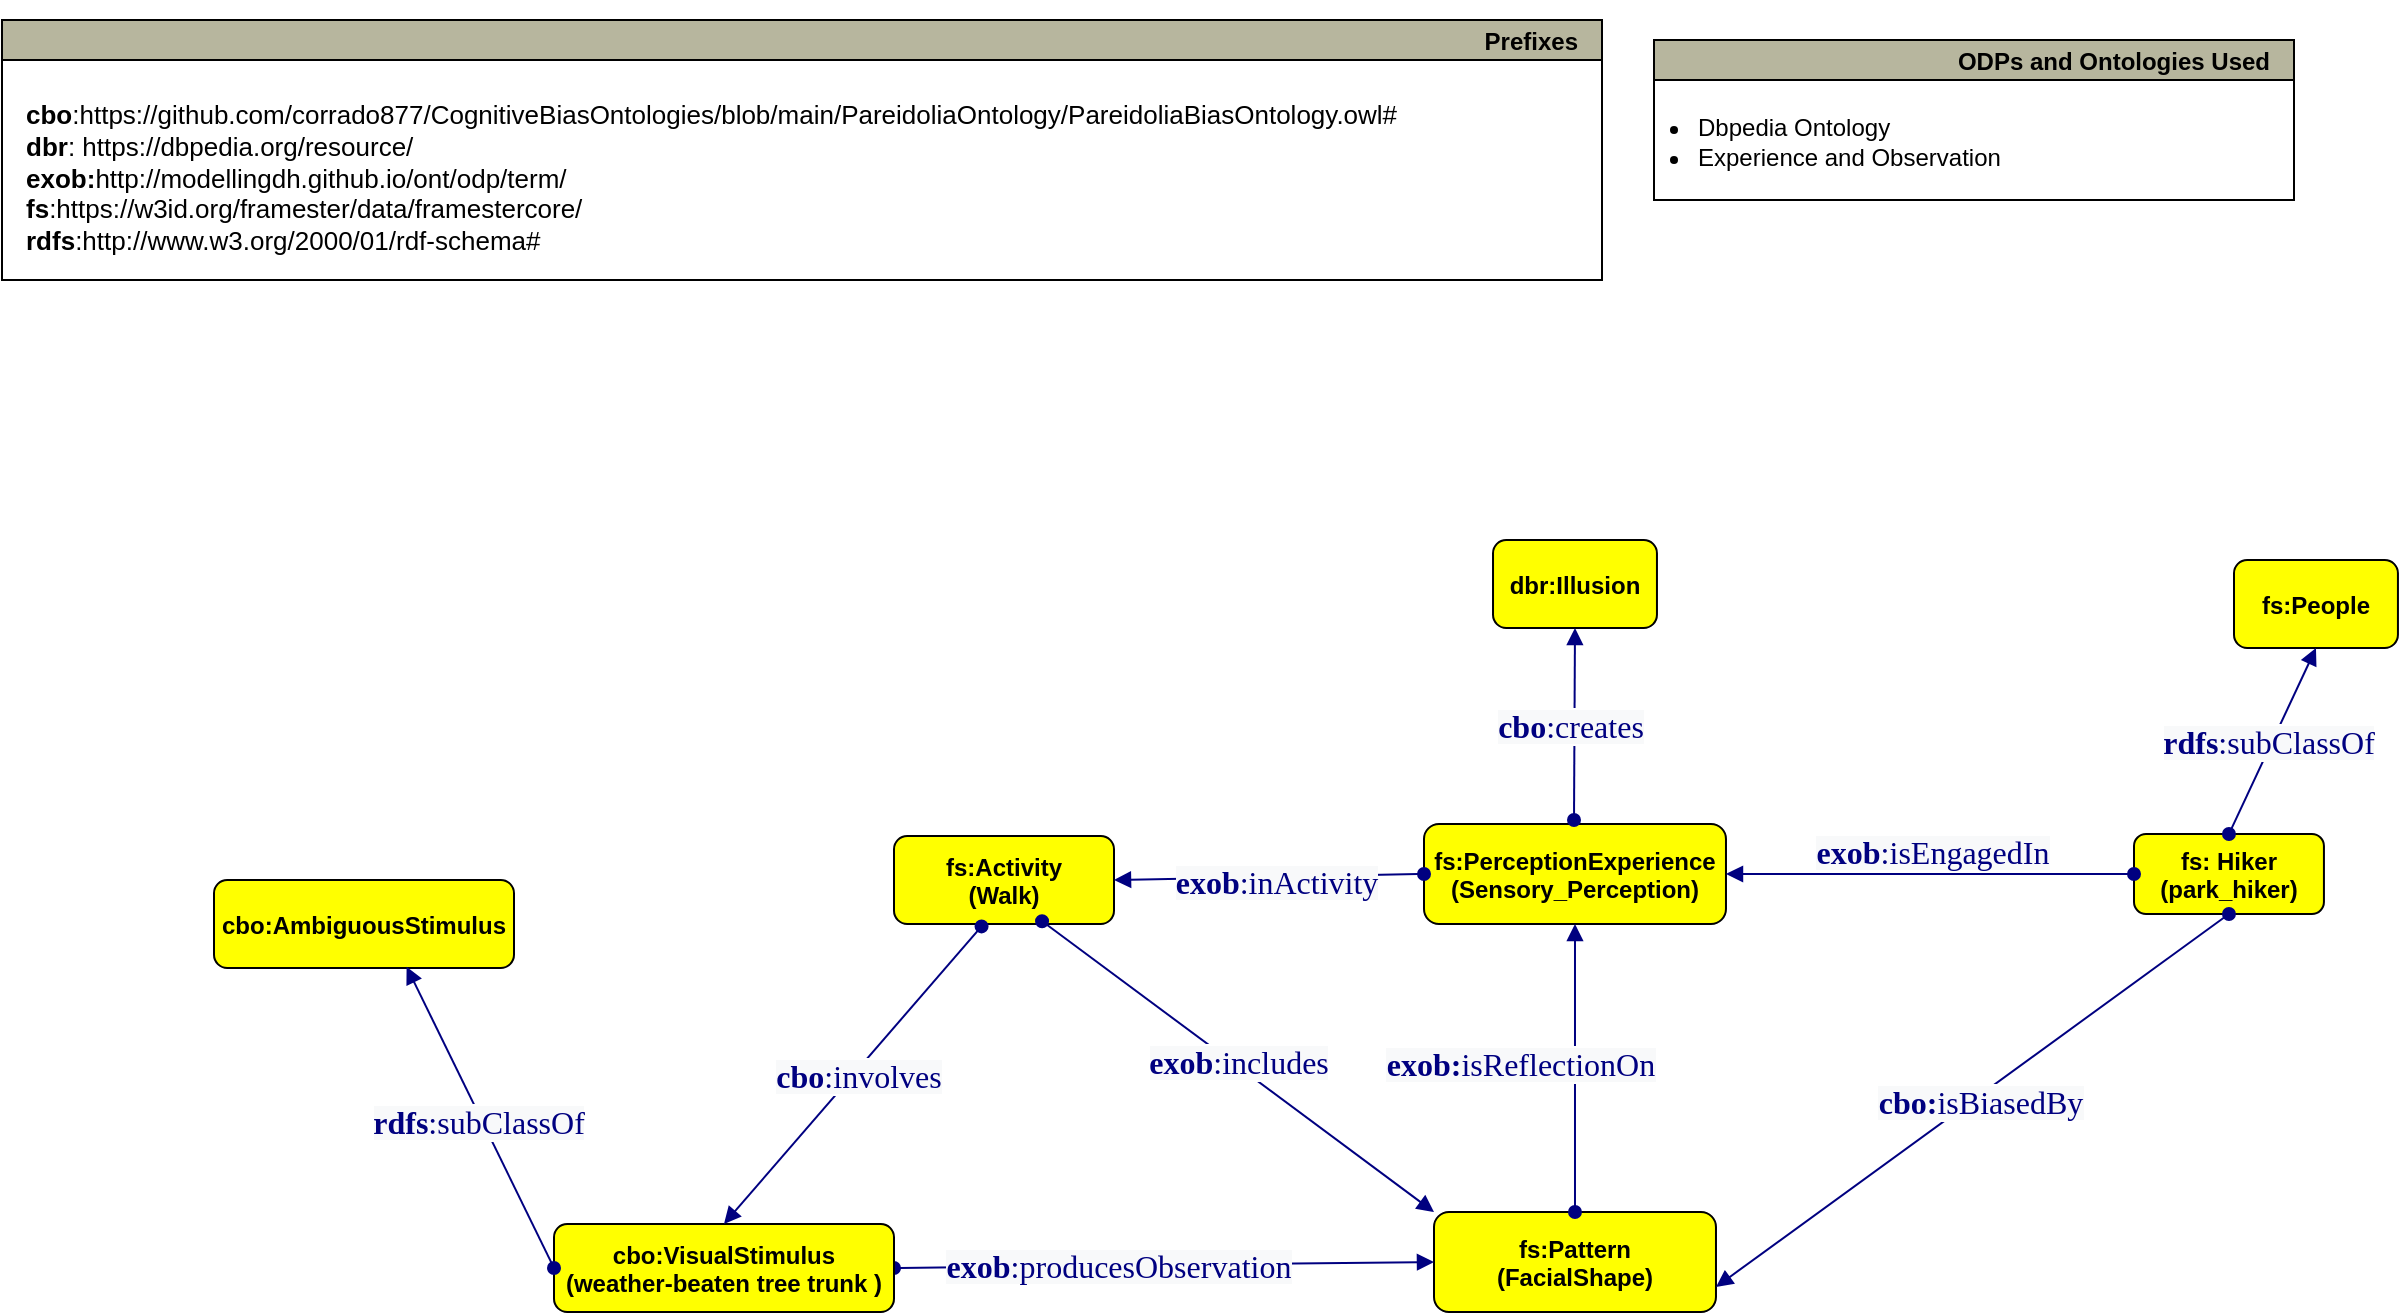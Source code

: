 <mxfile version="24.0.1" type="device">
  <diagram name="Page-1" id="cbpPXX-dyT5s-ZYUZ89M">
    <mxGraphModel dx="1877" dy="-600" grid="1" gridSize="10" guides="1" tooltips="1" connect="1" arrows="1" fold="1" page="1" pageScale="1" pageWidth="827" pageHeight="1169" math="0" shadow="0">
      <root>
        <mxCell id="0" />
        <mxCell id="1" parent="0" />
        <mxCell id="shT0HkmOFGitXh8zyB-2-36" value="fs: Hiker&#xa;(park_hiker)" style="graphMlID=n4;shape=rect;rounded=1;arcsize=30;fillColor=#ffff00;strokeColor=#000000;strokeWidth=1.0;fontStyle=1" parent="1" vertex="1">
          <mxGeometry x="680" y="1657" width="94.97" height="40" as="geometry" />
        </mxCell>
        <mxCell id="shT0HkmOFGitXh8zyB-2-37" value="fs:PerceptionExperience&#xa;(Sensory_Perception)" style="graphMlID=n4;shape=rect;rounded=1;arcsize=30;fillColor=#ffff00;strokeColor=#000000;strokeWidth=1.0;fontStyle=1" parent="1" vertex="1">
          <mxGeometry x="325" y="1652" width="150.99" height="50" as="geometry" />
        </mxCell>
        <mxCell id="shT0HkmOFGitXh8zyB-2-38" value="fs:Activity&#xa;(Walk)" style="graphMlID=n4;shape=rect;rounded=1;arcsize=30;fillColor=#ffff00;strokeColor=#000000;strokeWidth=1.0;fontStyle=1" parent="1" vertex="1">
          <mxGeometry x="60" y="1658" width="110" height="44" as="geometry" />
        </mxCell>
        <mxCell id="shT0HkmOFGitXh8zyB-2-41" value="fs:Pattern&#xa;(FacialShape)" style="graphMlID=n4;shape=rect;rounded=1;arcsize=30;fillColor=#ffff00;strokeColor=#000000;strokeWidth=1.0;fontStyle=1" parent="1" vertex="1">
          <mxGeometry x="330" y="1846" width="140.99" height="50" as="geometry" />
        </mxCell>
        <mxCell id="shT0HkmOFGitXh8zyB-2-48" value="" style="graphMlID=e0;rounded=0;endArrow=block;strokeColor=#000080;strokeWidth=1.0;startArrow=oval;startFill=1;endFill=1;exitX=0.5;exitY=0;exitDx=0;exitDy=0;entryX=0.5;entryY=1;entryDx=0;entryDy=0;" parent="1" source="shT0HkmOFGitXh8zyB-2-41" target="shT0HkmOFGitXh8zyB-2-37" edge="1">
          <mxGeometry relative="1" as="geometry">
            <mxPoint x="519.01" y="1779" as="sourcePoint" />
            <mxPoint x="420" y="1780" as="targetPoint" />
          </mxGeometry>
        </mxCell>
        <mxCell id="shT0HkmOFGitXh8zyB-2-49" value="&lt;span style=&quot;color: rgb(0 , 0 , 128) ; font-family: &amp;quot;dialog&amp;quot; ; font-size: 16px ; background-color: rgb(248 , 249 , 250)&quot;&gt;&lt;b&gt;exob:&lt;/b&gt;isReflectionOn&lt;/span&gt;" style="text;html=1;align=center;verticalAlign=middle;resizable=0;points=[];labelBackgroundColor=#ffffff;" parent="shT0HkmOFGitXh8zyB-2-48" vertex="1" connectable="0">
          <mxGeometry x="-0.017" y="2" relative="1" as="geometry">
            <mxPoint x="-26" y="-3" as="offset" />
          </mxGeometry>
        </mxCell>
        <mxCell id="shT0HkmOFGitXh8zyB-2-50" value="" style="graphMlID=e0;rounded=0;endArrow=block;strokeColor=#000080;strokeWidth=1.0;startArrow=oval;startFill=1;endFill=1;entryX=1;entryY=0.5;entryDx=0;entryDy=0;exitX=0;exitY=0.5;exitDx=0;exitDy=0;" parent="1" source="shT0HkmOFGitXh8zyB-2-37" target="shT0HkmOFGitXh8zyB-2-38" edge="1">
          <mxGeometry relative="1" as="geometry">
            <mxPoint x="190" y="1590.082" as="sourcePoint" />
            <mxPoint x="341" y="1590" as="targetPoint" />
          </mxGeometry>
        </mxCell>
        <mxCell id="shT0HkmOFGitXh8zyB-2-51" value="&lt;span style=&quot;color: rgb(0 , 0 , 128) ; font-family: &amp;quot;dialog&amp;quot; ; font-size: 16px ; background-color: rgb(248 , 249 , 250)&quot;&gt;&lt;b&gt;exob&lt;/b&gt;:inActivity&lt;/span&gt;" style="text;html=1;align=center;verticalAlign=middle;resizable=0;points=[];labelBackgroundColor=#ffffff;rotation=0;" parent="shT0HkmOFGitXh8zyB-2-50" vertex="1" connectable="0">
          <mxGeometry x="-0.017" y="2" relative="1" as="geometry">
            <mxPoint x="2" as="offset" />
          </mxGeometry>
        </mxCell>
        <mxCell id="shT0HkmOFGitXh8zyB-2-52" value="&lt;span style=&quot;color: rgb(0 , 0 , 128) ; font-family: &amp;quot;dialog&amp;quot; ; font-size: 16px ; background-color: rgb(248 , 249 , 250)&quot;&gt;&lt;b&gt;exob&lt;/b&gt;:isEngagedIn&lt;/span&gt;" style="text;html=1;align=center;verticalAlign=middle;resizable=0;points=[];labelBackgroundColor=#ffffff;" parent="1" vertex="1" connectable="0">
          <mxGeometry x="580" y="1670" as="geometry">
            <mxPoint x="-1" y="-4" as="offset" />
          </mxGeometry>
        </mxCell>
        <mxCell id="shT0HkmOFGitXh8zyB-2-54" value="" style="graphMlID=e0;rounded=0;endArrow=block;strokeColor=#000080;strokeWidth=1.0;startArrow=oval;startFill=1;endFill=1;exitX=0.673;exitY=0.968;exitDx=0;exitDy=0;exitPerimeter=0;entryX=0;entryY=0;entryDx=0;entryDy=0;" parent="1" source="shT0HkmOFGitXh8zyB-2-38" target="shT0HkmOFGitXh8zyB-2-41" edge="1">
          <mxGeometry relative="1" as="geometry">
            <mxPoint x="169" y="1702.082" as="sourcePoint" />
            <mxPoint x="210" y="1850" as="targetPoint" />
          </mxGeometry>
        </mxCell>
        <mxCell id="shT0HkmOFGitXh8zyB-2-55" value="&lt;font face=&quot;dialog&quot; color=&quot;#000080&quot;&gt;&lt;span style=&quot;font-size: 16px; background-color: rgb(248, 249, 250);&quot;&gt;&lt;b&gt;exob&lt;/b&gt;:includes&lt;/span&gt;&lt;/font&gt;" style="text;html=1;align=center;verticalAlign=middle;resizable=0;points=[];labelBackgroundColor=#ffffff;" parent="shT0HkmOFGitXh8zyB-2-54" vertex="1" connectable="0">
          <mxGeometry x="-0.017" y="2" relative="1" as="geometry">
            <mxPoint as="offset" />
          </mxGeometry>
        </mxCell>
        <mxCell id="shT0HkmOFGitXh8zyB-2-58" value="" style="graphMlID=e0;rounded=0;endArrow=block;strokeColor=#000080;strokeWidth=1.0;startArrow=oval;startFill=1;endFill=1;exitX=1;exitY=0.5;exitDx=0;exitDy=0;entryX=0;entryY=0.5;entryDx=0;entryDy=0;" parent="1" source="shT0HkmOFGitXh8zyB-2-73" target="shT0HkmOFGitXh8zyB-2-41" edge="1">
          <mxGeometry relative="1" as="geometry">
            <mxPoint x="395.985" y="2018" as="sourcePoint" />
            <mxPoint x="440" y="1920" as="targetPoint" />
          </mxGeometry>
        </mxCell>
        <mxCell id="shT0HkmOFGitXh8zyB-2-59" value="&lt;span style=&quot;color: rgb(0 , 0 , 128) ; font-family: &amp;quot;dialog&amp;quot; ; font-size: 16px ; background-color: rgb(248 , 249 , 250)&quot;&gt;&lt;b&gt;exob&lt;/b&gt;:producesObservation&lt;/span&gt;" style="text;html=1;align=center;verticalAlign=middle;resizable=0;points=[];labelBackgroundColor=#ffffff;" parent="shT0HkmOFGitXh8zyB-2-58" vertex="1" connectable="0">
          <mxGeometry x="-0.017" y="2" relative="1" as="geometry">
            <mxPoint x="-21" y="2" as="offset" />
          </mxGeometry>
        </mxCell>
        <mxCell id="shT0HkmOFGitXh8zyB-2-73" value="cbo:VisualStimulus&#xa;(weather-beaten tree trunk )" style="graphMlID=n4;shape=rect;rounded=1;arcsize=30;fillColor=#ffff00;strokeColor=#000000;strokeWidth=1.0;fontStyle=1" parent="1" vertex="1">
          <mxGeometry x="-110" y="1852" width="170" height="44" as="geometry" />
        </mxCell>
        <mxCell id="shT0HkmOFGitXh8zyB-2-74" value="" style="graphMlID=e0;rounded=0;endArrow=block;strokeColor=#000080;strokeWidth=1.0;startArrow=oval;startFill=1;endFill=1;exitX=0;exitY=0.5;exitDx=0;exitDy=0;entryX=1;entryY=0.5;entryDx=0;entryDy=0;" parent="1" source="shT0HkmOFGitXh8zyB-2-36" target="shT0HkmOFGitXh8zyB-2-37" edge="1">
          <mxGeometry relative="1" as="geometry">
            <mxPoint x="500" y="1689.582" as="sourcePoint" />
            <mxPoint x="651" y="1689.5" as="targetPoint" />
            <Array as="points">
              <mxPoint x="600" y="1677" />
            </Array>
          </mxGeometry>
        </mxCell>
        <mxCell id="shT0HkmOFGitXh8zyB-2-76" value="dbr:Illusion" style="graphMlID=n4;shape=rect;rounded=1;arcsize=30;fillColor=#ffff00;strokeColor=#000000;strokeWidth=1.0;fontStyle=1" parent="1" vertex="1">
          <mxGeometry x="359.51" y="1510" width="81.968" height="44" as="geometry" />
        </mxCell>
        <mxCell id="shT0HkmOFGitXh8zyB-2-83" value="" style="graphMlID=e0;rounded=0;endArrow=block;strokeColor=#000080;strokeWidth=1.0;startArrow=oval;startFill=1;endFill=1;entryX=0.5;entryY=1;entryDx=0;entryDy=0;" parent="1" target="shT0HkmOFGitXh8zyB-2-76" edge="1">
          <mxGeometry relative="1" as="geometry">
            <mxPoint x="400" y="1650" as="sourcePoint" />
            <mxPoint x="491" y="1740" as="targetPoint" />
          </mxGeometry>
        </mxCell>
        <mxCell id="shT0HkmOFGitXh8zyB-2-84" value="&lt;span style=&quot;color: rgb(0 , 0 , 128) ; font-family: &amp;quot;dialog&amp;quot; ; font-size: 16px ; background-color: rgb(248 , 249 , 250)&quot;&gt;&lt;b&gt;cbo&lt;/b&gt;:creates&lt;/span&gt;" style="text;html=1;align=center;verticalAlign=middle;resizable=0;points=[];labelBackgroundColor=#ffffff;" parent="shT0HkmOFGitXh8zyB-2-83" vertex="1" connectable="0">
          <mxGeometry x="-0.017" y="2" relative="1" as="geometry">
            <mxPoint as="offset" />
          </mxGeometry>
        </mxCell>
        <mxCell id="shT0HkmOFGitXh8zyB-2-88" value="ODPs and Ontologies Used" style="graphMlID=n0;shape=swimlane;startSize=20;fillColor=#b7b69e;strokeColor=#000000;strokeWidth=1.0;align=right;spacingRight=10;fontStyle=1" parent="1" vertex="1">
          <mxGeometry x="440" y="1260" width="320" height="80" as="geometry" />
        </mxCell>
        <mxCell id="shT0HkmOFGitXh8zyB-2-89" value="&lt;ul&gt;&lt;li style=&quot;border-color: var(--border-color);&quot;&gt;Dbpedia Ontology&lt;/li&gt;&lt;li style=&quot;border-color: var(--border-color);&quot;&gt;Experience and Observation&lt;/li&gt;&lt;/ul&gt;" style="text;html=1;strokeColor=none;fillColor=none;align=left;verticalAlign=middle;whiteSpace=wrap;rounded=0;" parent="shT0HkmOFGitXh8zyB-2-88" vertex="1">
          <mxGeometry x="-20" y="-20" width="270" height="142" as="geometry" />
        </mxCell>
        <mxCell id="SWy0_FYHw5aUgK3yBZNa-1" value="" style="graphMlID=e0;rounded=0;endArrow=block;strokeColor=#000080;strokeWidth=1.0;startArrow=oval;startFill=1;endFill=1;exitX=0.5;exitY=1;exitDx=0;exitDy=0;entryX=1;entryY=0.75;entryDx=0;entryDy=0;" parent="1" source="shT0HkmOFGitXh8zyB-2-36" target="shT0HkmOFGitXh8zyB-2-41" edge="1">
          <mxGeometry relative="1" as="geometry">
            <mxPoint x="504.5" y="1554.082" as="sourcePoint" />
            <mxPoint x="655.5" y="1554" as="targetPoint" />
          </mxGeometry>
        </mxCell>
        <mxCell id="SWy0_FYHw5aUgK3yBZNa-2" value="&lt;span style=&quot;color: rgb(0 , 0 , 128) ; font-family: &amp;quot;dialog&amp;quot; ; font-size: 16px ; background-color: rgb(248 , 249 , 250)&quot;&gt;&lt;b&gt;cbo:&lt;/b&gt;isBiasedBy&lt;/span&gt;" style="text;html=1;align=center;verticalAlign=middle;resizable=0;points=[];labelBackgroundColor=#ffffff;" parent="SWy0_FYHw5aUgK3yBZNa-1" vertex="1" connectable="0">
          <mxGeometry x="-0.017" y="2" relative="1" as="geometry">
            <mxPoint as="offset" />
          </mxGeometry>
        </mxCell>
        <mxCell id="5oevLnAYVOPJ9P9aZ7sP-2" value="cbo:AmbiguousStimulus" style="graphMlID=n4;shape=rect;rounded=1;arcsize=30;fillColor=#ffff00;strokeColor=#000000;strokeWidth=1.0;fontStyle=1" parent="1" vertex="1">
          <mxGeometry x="-280" y="1680" width="150" height="44" as="geometry" />
        </mxCell>
        <mxCell id="5oevLnAYVOPJ9P9aZ7sP-5" value="" style="graphMlID=e0;rounded=0;endArrow=block;strokeColor=#000080;strokeWidth=1.0;startArrow=oval;startFill=1;endFill=1;entryX=0.642;entryY=0.986;entryDx=0;entryDy=0;entryPerimeter=0;exitX=0;exitY=0.5;exitDx=0;exitDy=0;" parent="1" source="shT0HkmOFGitXh8zyB-2-73" target="5oevLnAYVOPJ9P9aZ7sP-2" edge="1">
          <mxGeometry relative="1" as="geometry">
            <mxPoint x="230" y="1770.082" as="sourcePoint" />
            <mxPoint x="381" y="1770" as="targetPoint" />
          </mxGeometry>
        </mxCell>
        <mxCell id="5oevLnAYVOPJ9P9aZ7sP-6" value="&lt;span style=&quot;color: rgb(0 , 0 , 128) ; font-family: &amp;quot;dialog&amp;quot; ; font-size: 16px ; background-color: rgb(248 , 249 , 250)&quot;&gt;&lt;b&gt;rdfs&lt;/b&gt;:subClassOf&lt;/span&gt;" style="text;html=1;align=center;verticalAlign=middle;resizable=0;points=[];labelBackgroundColor=#ffffff;" parent="5oevLnAYVOPJ9P9aZ7sP-5" vertex="1" connectable="0">
          <mxGeometry x="-0.017" y="2" relative="1" as="geometry">
            <mxPoint as="offset" />
          </mxGeometry>
        </mxCell>
        <mxCell id="aMKVIZJ7FtEOzxiTF9In-2" value="Prefixes" style="graphMlID=n0;shape=swimlane;startSize=20;fillColor=#b7b69e;strokeColor=#000000;strokeWidth=1.0;align=right;spacingRight=10;fontStyle=1" vertex="1" parent="1">
          <mxGeometry x="-386" y="1250" width="800" height="130" as="geometry">
            <mxRectangle x="-550" y="110" width="100" height="30" as="alternateBounds" />
          </mxGeometry>
        </mxCell>
        <UserObject label="&lt;br&gt;&lt;div&gt;&lt;font style=&quot;font-size: 13px;&quot;&gt;&lt;b&gt;cbo&lt;/b&gt;:https://github.com/corrado877/CognitiveBiasOntologies/blob/main/PareidoliaOntology/PareidoliaBiasOntology.owl#&lt;/font&gt;&lt;div&gt;&lt;font style=&quot;&quot;&gt;&lt;span style=&quot;font-size: 13px;&quot;&gt;&lt;b&gt;dbr&lt;/b&gt;: https://dbpedia.org/resource/&lt;/span&gt;&lt;br&gt;&lt;b style=&quot;font-size: 13px;&quot;&gt;&lt;font style=&quot;font-size: 13px;&quot;&gt;exob&lt;font style=&quot;font-size: 13px;&quot;&gt;:&lt;/font&gt;&lt;/font&gt;&lt;/b&gt;&lt;span style=&quot;font-size: 13px; border-color: var(--border-color); background-color: initial;&quot;&gt;&lt;span style=&quot;font-family: sans-serif; text-align: justify; background-color: rgb(255, 255, 255);&quot;&gt;&lt;font style=&quot;font-size: 13px;&quot;&gt;http://modellingdh.github.io/ont/odp/term/&lt;/font&gt;&lt;/span&gt;&lt;br&gt;&lt;b style=&quot;border-color: var(--border-color);&quot;&gt;fs&lt;/b&gt;&lt;span style=&quot;&quot;&gt;:https://w3id.org/framester/data/framestercore/&lt;/span&gt;&lt;/span&gt;&lt;br&gt;&lt;b style=&quot;font-size: 13px;&quot;&gt;rdfs&lt;/b&gt;&lt;span style=&quot;font-size: 13px;&quot;&gt;:http://www.w3.org/2000/01/rdf-schema#&lt;/span&gt;&lt;/font&gt;&lt;/div&gt;&lt;/div&gt;" link="http://www.w3.org/2000/01/rdf-schema#" id="aMKVIZJ7FtEOzxiTF9In-3">
          <mxCell style="text;whiteSpace=wrap;html=1;" vertex="1" parent="aMKVIZJ7FtEOzxiTF9In-2">
            <mxGeometry x="10" y="19" width="640" height="170" as="geometry" />
          </mxCell>
        </UserObject>
        <mxCell id="aMKVIZJ7FtEOzxiTF9In-4" value="fs:People" style="graphMlID=n4;shape=rect;rounded=1;arcsize=30;fillColor=#ffff00;strokeColor=#000000;strokeWidth=1.0;fontStyle=1" vertex="1" parent="1">
          <mxGeometry x="730" y="1520" width="81.968" height="44" as="geometry" />
        </mxCell>
        <mxCell id="aMKVIZJ7FtEOzxiTF9In-5" value="" style="graphMlID=e0;rounded=0;endArrow=block;strokeColor=#000080;strokeWidth=1.0;startArrow=oval;startFill=1;endFill=1;exitX=0.5;exitY=0;exitDx=0;exitDy=0;entryX=0.5;entryY=1;entryDx=0;entryDy=0;" edge="1" parent="1" source="shT0HkmOFGitXh8zyB-2-36" target="aMKVIZJ7FtEOzxiTF9In-4">
          <mxGeometry relative="1" as="geometry">
            <mxPoint x="690" y="1610.082" as="sourcePoint" />
            <mxPoint x="841" y="1610" as="targetPoint" />
          </mxGeometry>
        </mxCell>
        <mxCell id="aMKVIZJ7FtEOzxiTF9In-6" value="&lt;span style=&quot;color: rgb(0 , 0 , 128) ; font-family: &amp;quot;dialog&amp;quot; ; font-size: 16px ; background-color: rgb(248 , 249 , 250)&quot;&gt;&lt;b&gt;rdfs&lt;/b&gt;:subClassOf&lt;/span&gt;" style="text;html=1;align=center;verticalAlign=middle;resizable=0;points=[];labelBackgroundColor=#ffffff;" vertex="1" connectable="0" parent="aMKVIZJ7FtEOzxiTF9In-5">
          <mxGeometry x="-0.017" y="2" relative="1" as="geometry">
            <mxPoint as="offset" />
          </mxGeometry>
        </mxCell>
        <mxCell id="aMKVIZJ7FtEOzxiTF9In-7" value="" style="graphMlID=e0;rounded=0;endArrow=block;strokeColor=#000080;strokeWidth=1.0;startArrow=oval;startFill=1;endFill=1;entryX=0.5;entryY=0;entryDx=0;entryDy=0;exitX=0.398;exitY=1.027;exitDx=0;exitDy=0;exitPerimeter=0;" edge="1" parent="1" source="shT0HkmOFGitXh8zyB-2-38" target="shT0HkmOFGitXh8zyB-2-73">
          <mxGeometry relative="1" as="geometry">
            <mxPoint x="230" y="1670.082" as="sourcePoint" />
            <mxPoint x="381" y="1670" as="targetPoint" />
          </mxGeometry>
        </mxCell>
        <mxCell id="aMKVIZJ7FtEOzxiTF9In-8" value="&lt;span style=&quot;color: rgb(0 , 0 , 128) ; font-family: &amp;quot;dialog&amp;quot; ; font-size: 16px ; background-color: rgb(248 , 249 , 250)&quot;&gt;&lt;b&gt;cbo&lt;/b&gt;:involves&lt;/span&gt;" style="text;html=1;align=center;verticalAlign=middle;resizable=0;points=[];labelBackgroundColor=#ffffff;" vertex="1" connectable="0" parent="aMKVIZJ7FtEOzxiTF9In-7">
          <mxGeometry x="-0.017" y="2" relative="1" as="geometry">
            <mxPoint as="offset" />
          </mxGeometry>
        </mxCell>
      </root>
    </mxGraphModel>
  </diagram>
</mxfile>
